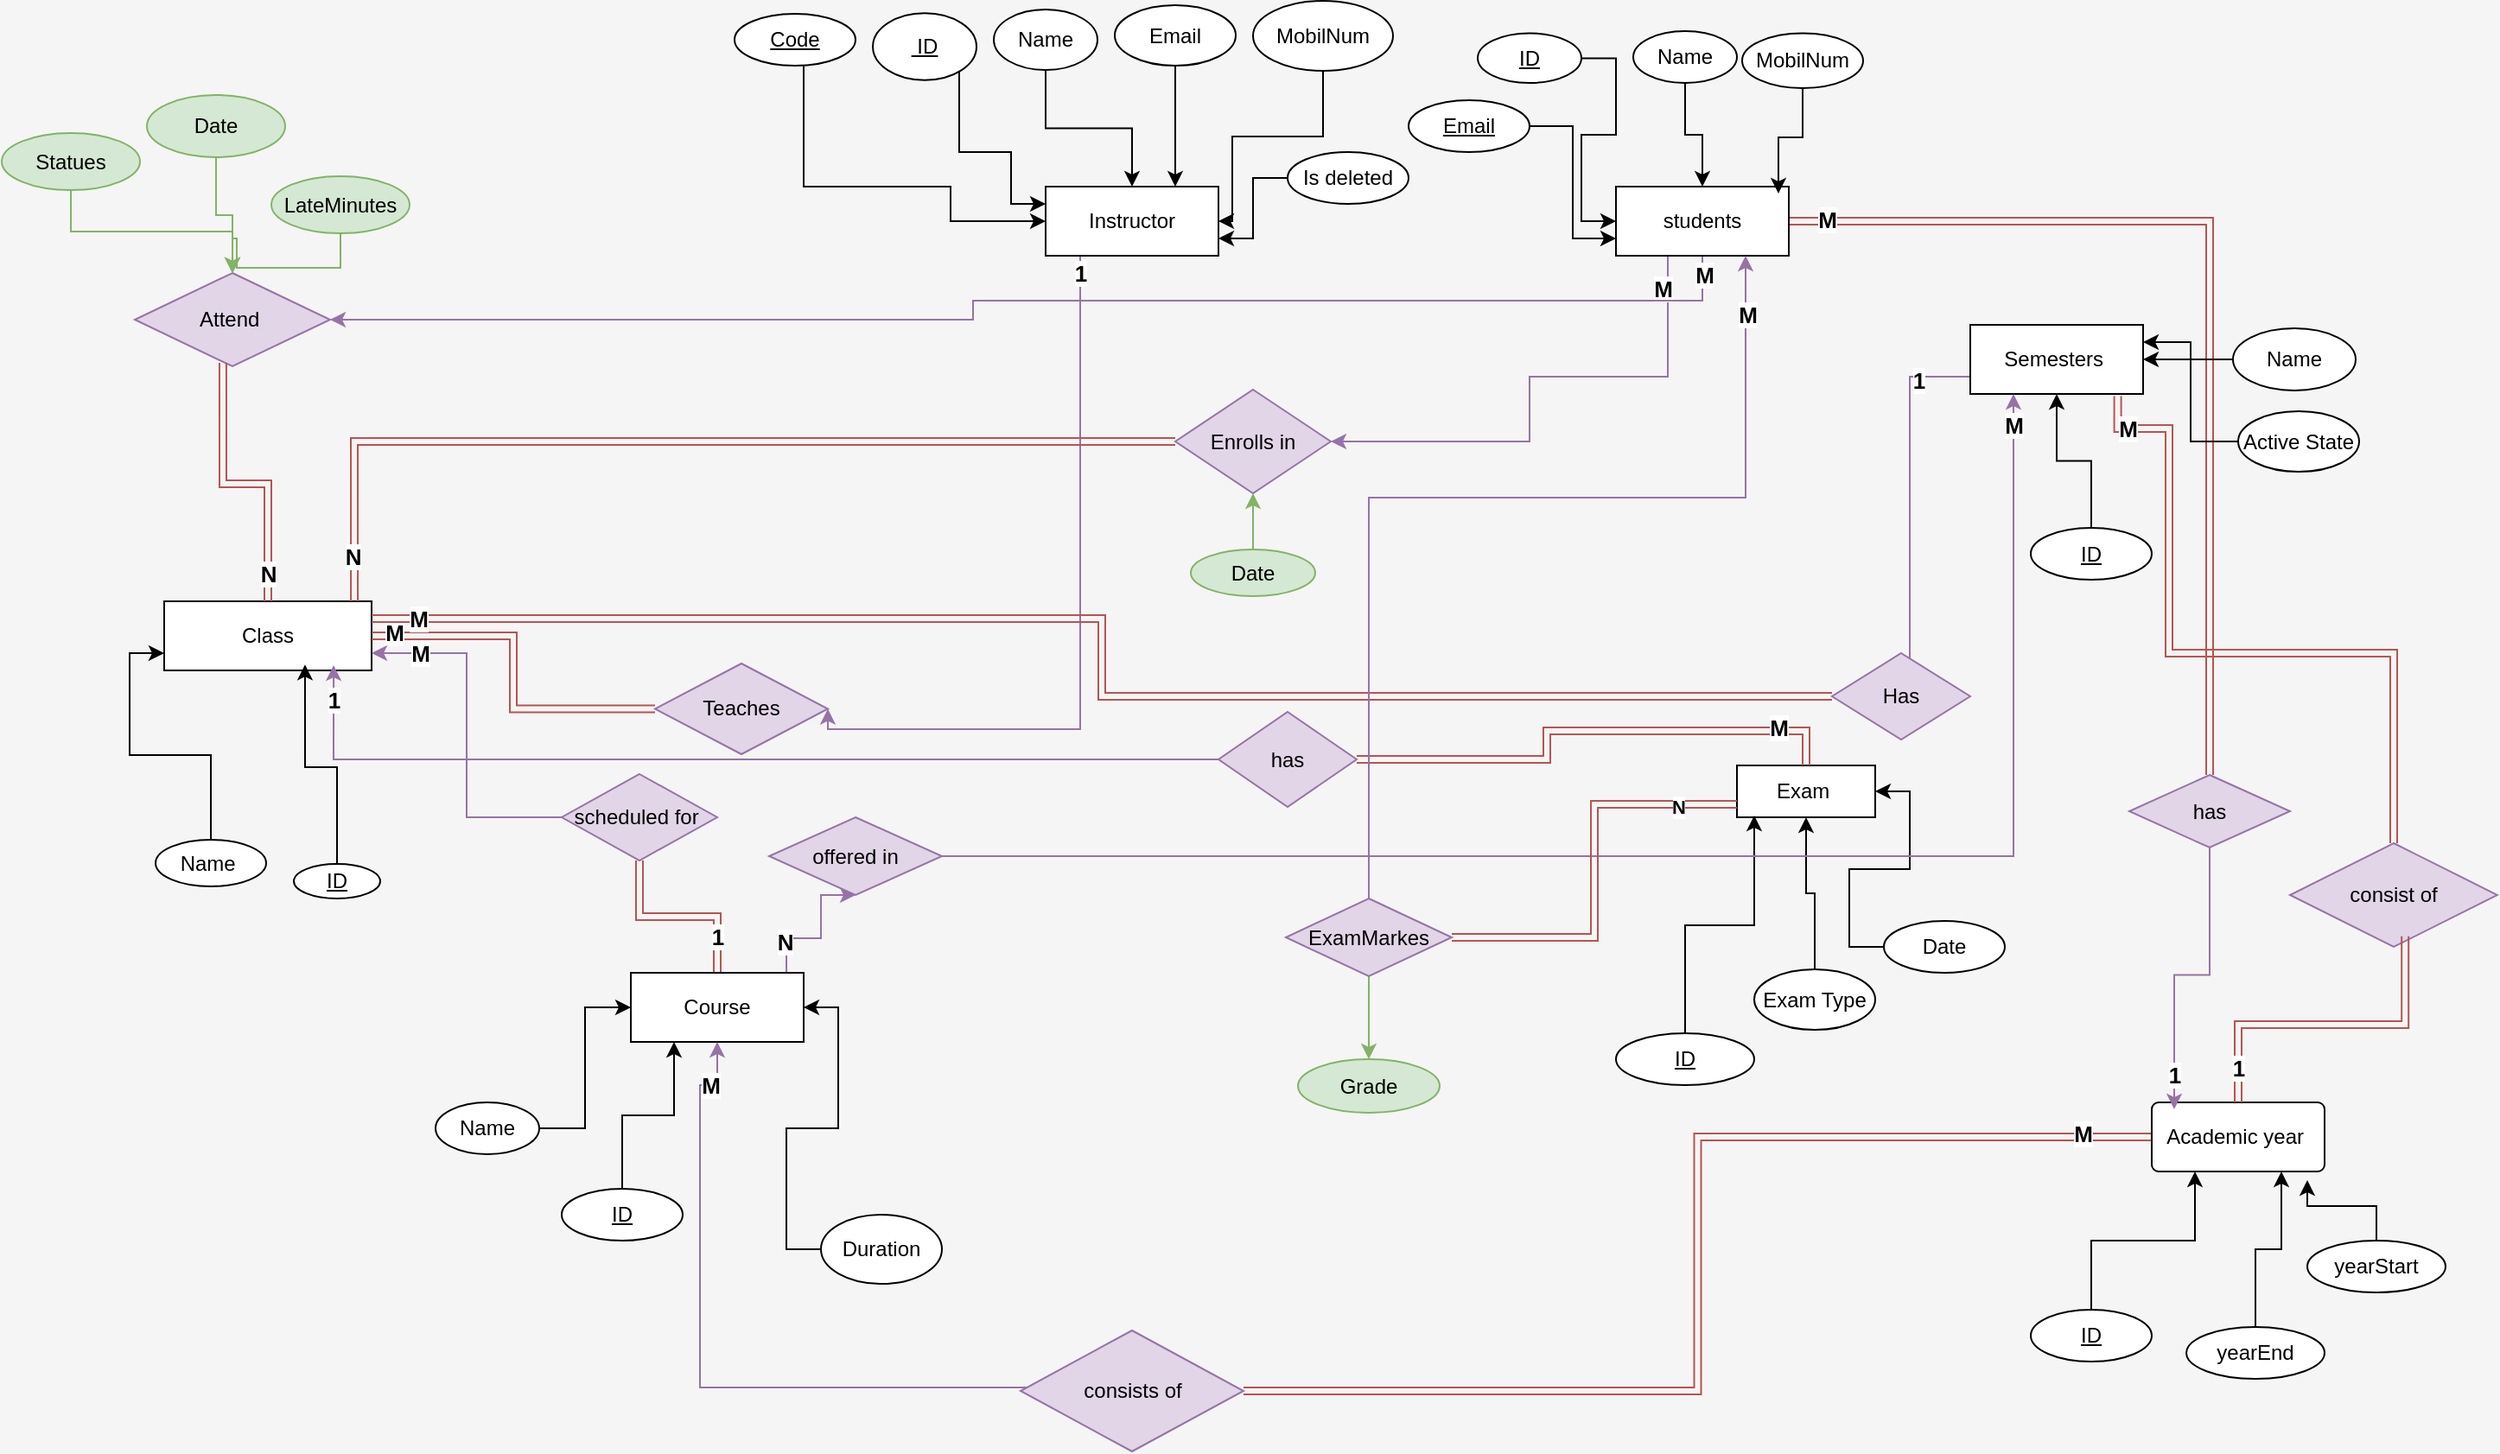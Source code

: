 <mxfile version="26.0.11">
  <diagram id="R2lEEEUBdFMjLlhIrx00" name="Page-1">
    <mxGraphModel dx="1238" dy="413" grid="0" gridSize="10" guides="1" tooltips="1" connect="1" arrows="1" fold="1" page="0" pageScale="1" pageWidth="850" pageHeight="1100" background="#F5F5F5" math="0" shadow="0" extFonts="Permanent Marker^https://fonts.googleapis.com/css?family=Permanent+Marker">
      <root>
        <mxCell id="0" />
        <mxCell id="1" parent="0" />
        <mxCell id="eOG7zWgB_vqXZ_CHqgXf-169" style="edgeStyle=orthogonalEdgeStyle;rounded=0;orthogonalLoop=1;jettySize=auto;html=1;entryX=1;entryY=0.5;entryDx=0;entryDy=0;fillColor=#e1d5e7;strokeColor=#9673a6;" parent="1" source="eOG7zWgB_vqXZ_CHqgXf-1" target="eOG7zWgB_vqXZ_CHqgXf-164" edge="1">
          <mxGeometry relative="1" as="geometry">
            <Array as="points">
              <mxPoint x="230" y="524" />
            </Array>
          </mxGeometry>
        </mxCell>
        <mxCell id="eOG7zWgB_vqXZ_CHqgXf-234" value="&lt;font style=&quot;font-size: 13px;&quot;&gt;&lt;b&gt;1&lt;/b&gt;&lt;/font&gt;" style="edgeLabel;html=1;align=center;verticalAlign=middle;resizable=0;points=[];" parent="eOG7zWgB_vqXZ_CHqgXf-169" vertex="1" connectable="0">
          <mxGeometry x="-0.922" y="3" relative="1" as="geometry">
            <mxPoint x="-3" y="-7" as="offset" />
          </mxGeometry>
        </mxCell>
        <mxCell id="eOG7zWgB_vqXZ_CHqgXf-1" value="Instructor" style="whiteSpace=wrap;html=1;align=center;" parent="1" vertex="1">
          <mxGeometry x="210" y="210" width="100" height="40" as="geometry" />
        </mxCell>
        <mxCell id="eOG7zWgB_vqXZ_CHqgXf-6" style="edgeStyle=orthogonalEdgeStyle;rounded=0;orthogonalLoop=1;jettySize=auto;html=1;entryX=0.5;entryY=0;entryDx=0;entryDy=0;" parent="1" source="eOG7zWgB_vqXZ_CHqgXf-5" target="eOG7zWgB_vqXZ_CHqgXf-1" edge="1">
          <mxGeometry relative="1" as="geometry" />
        </mxCell>
        <mxCell id="eOG7zWgB_vqXZ_CHqgXf-5" value="Name" style="ellipse;whiteSpace=wrap;html=1;align=center;" parent="1" vertex="1">
          <mxGeometry x="180" y="107.5" width="60" height="35" as="geometry" />
        </mxCell>
        <mxCell id="eOG7zWgB_vqXZ_CHqgXf-8" style="edgeStyle=orthogonalEdgeStyle;rounded=0;orthogonalLoop=1;jettySize=auto;html=1;entryX=0.75;entryY=0;entryDx=0;entryDy=0;" parent="1" source="eOG7zWgB_vqXZ_CHqgXf-7" target="eOG7zWgB_vqXZ_CHqgXf-1" edge="1">
          <mxGeometry relative="1" as="geometry" />
        </mxCell>
        <mxCell id="eOG7zWgB_vqXZ_CHqgXf-7" value="Email" style="ellipse;whiteSpace=wrap;html=1;align=center;" parent="1" vertex="1">
          <mxGeometry x="250" y="105" width="70" height="35" as="geometry" />
        </mxCell>
        <mxCell id="eOG7zWgB_vqXZ_CHqgXf-12" style="edgeStyle=orthogonalEdgeStyle;rounded=0;orthogonalLoop=1;jettySize=auto;html=1;entryX=0;entryY=0.5;entryDx=0;entryDy=0;" parent="1" target="eOG7zWgB_vqXZ_CHqgXf-1" edge="1">
          <mxGeometry relative="1" as="geometry">
            <mxPoint x="70" y="140" as="sourcePoint" />
            <Array as="points">
              <mxPoint x="70" y="210" />
              <mxPoint x="155" y="210" />
              <mxPoint x="155" y="230" />
            </Array>
          </mxGeometry>
        </mxCell>
        <mxCell id="eOG7zWgB_vqXZ_CHqgXf-171" style="edgeStyle=orthogonalEdgeStyle;rounded=0;orthogonalLoop=1;jettySize=auto;html=1;fillColor=#e1d5e7;strokeColor=#9673a6;" parent="1" source="eOG7zWgB_vqXZ_CHqgXf-13" target="eOG7zWgB_vqXZ_CHqgXf-145" edge="1">
          <mxGeometry relative="1" as="geometry">
            <Array as="points">
              <mxPoint x="570" y="320" />
              <mxPoint x="490" y="320" />
            </Array>
          </mxGeometry>
        </mxCell>
        <mxCell id="eOG7zWgB_vqXZ_CHqgXf-239" value="&lt;font style=&quot;font-size: 13px;&quot;&gt;&lt;b&gt;M&lt;/b&gt;&lt;/font&gt;" style="edgeLabel;html=1;align=center;verticalAlign=middle;resizable=0;points=[];" parent="eOG7zWgB_vqXZ_CHqgXf-171" vertex="1" connectable="0">
          <mxGeometry x="-0.879" y="-3" relative="1" as="geometry">
            <mxPoint as="offset" />
          </mxGeometry>
        </mxCell>
        <mxCell id="aD6kt0wMqf6Wf5Ckh76Q-10" style="edgeStyle=orthogonalEdgeStyle;rounded=0;orthogonalLoop=1;jettySize=auto;html=1;entryX=1;entryY=0.5;entryDx=0;entryDy=0;fillColor=#e1d5e7;strokeColor=#9673a6;" edge="1" parent="1" source="eOG7zWgB_vqXZ_CHqgXf-13" target="aD6kt0wMqf6Wf5Ckh76Q-5">
          <mxGeometry relative="1" as="geometry">
            <mxPoint x="-139" y="319" as="targetPoint" />
            <Array as="points">
              <mxPoint x="590" y="276" />
              <mxPoint x="168" y="276" />
              <mxPoint x="168" y="287" />
            </Array>
          </mxGeometry>
        </mxCell>
        <mxCell id="aD6kt0wMqf6Wf5Ckh76Q-21" value="&lt;b&gt;&lt;font style=&quot;font-size: 13px;&quot;&gt;M&lt;/font&gt;&lt;/b&gt;" style="edgeLabel;html=1;align=center;verticalAlign=middle;resizable=0;points=[];" vertex="1" connectable="0" parent="aD6kt0wMqf6Wf5Ckh76Q-10">
          <mxGeometry x="-0.974" y="1" relative="1" as="geometry">
            <mxPoint as="offset" />
          </mxGeometry>
        </mxCell>
        <mxCell id="aD6kt0wMqf6Wf5Ckh76Q-54" style="edgeStyle=orthogonalEdgeStyle;rounded=0;orthogonalLoop=1;jettySize=auto;html=1;entryX=0.5;entryY=0;entryDx=0;entryDy=0;fillColor=#f8cecc;strokeColor=#b85450;shape=link;" edge="1" parent="1" source="eOG7zWgB_vqXZ_CHqgXf-13" target="aD6kt0wMqf6Wf5Ckh76Q-50">
          <mxGeometry relative="1" as="geometry" />
        </mxCell>
        <mxCell id="aD6kt0wMqf6Wf5Ckh76Q-57" value="&lt;b&gt;&lt;font style=&quot;font-size: 13px;&quot;&gt;M&lt;/font&gt;&lt;/b&gt;" style="edgeLabel;html=1;align=center;verticalAlign=middle;resizable=0;points=[];" vertex="1" connectable="0" parent="aD6kt0wMqf6Wf5Ckh76Q-54">
          <mxGeometry x="-0.922" y="1" relative="1" as="geometry">
            <mxPoint as="offset" />
          </mxGeometry>
        </mxCell>
        <mxCell id="eOG7zWgB_vqXZ_CHqgXf-13" value="students" style="whiteSpace=wrap;html=1;align=center;" parent="1" vertex="1">
          <mxGeometry x="540" y="210" width="100" height="40" as="geometry" />
        </mxCell>
        <mxCell id="eOG7zWgB_vqXZ_CHqgXf-17" style="edgeStyle=orthogonalEdgeStyle;rounded=0;orthogonalLoop=1;jettySize=auto;html=1;" parent="1" source="eOG7zWgB_vqXZ_CHqgXf-16" target="eOG7zWgB_vqXZ_CHqgXf-13" edge="1">
          <mxGeometry relative="1" as="geometry" />
        </mxCell>
        <mxCell id="eOG7zWgB_vqXZ_CHqgXf-16" value="Name" style="ellipse;whiteSpace=wrap;html=1;align=center;" parent="1" vertex="1">
          <mxGeometry x="550" y="120" width="60" height="30" as="geometry" />
        </mxCell>
        <mxCell id="eOG7zWgB_vqXZ_CHqgXf-183" style="edgeStyle=orthogonalEdgeStyle;rounded=0;orthogonalLoop=1;jettySize=auto;html=1;entryX=0.5;entryY=1;entryDx=0;entryDy=0;fillColor=#f8cecc;strokeColor=#b85450;shape=link;" parent="1" source="eOG7zWgB_vqXZ_CHqgXf-24" target="eOG7zWgB_vqXZ_CHqgXf-182" edge="1">
          <mxGeometry relative="1" as="geometry" />
        </mxCell>
        <mxCell id="eOG7zWgB_vqXZ_CHqgXf-250" value="&lt;span style=&quot;font-size: 13px;&quot;&gt;&lt;b&gt;1&lt;/b&gt;&lt;/span&gt;" style="edgeLabel;html=1;align=center;verticalAlign=middle;resizable=0;points=[];" parent="eOG7zWgB_vqXZ_CHqgXf-183" vertex="1" connectable="0">
          <mxGeometry x="-0.618" y="1" relative="1" as="geometry">
            <mxPoint x="1" as="offset" />
          </mxGeometry>
        </mxCell>
        <mxCell id="eOG7zWgB_vqXZ_CHqgXf-222" style="edgeStyle=orthogonalEdgeStyle;rounded=0;orthogonalLoop=1;jettySize=auto;html=1;entryX=0.5;entryY=1;entryDx=0;entryDy=0;fillColor=#e1d5e7;strokeColor=#9673a6;" parent="1" source="eOG7zWgB_vqXZ_CHqgXf-24" target="eOG7zWgB_vqXZ_CHqgXf-220" edge="1">
          <mxGeometry relative="1" as="geometry">
            <Array as="points">
              <mxPoint x="60" y="645" />
              <mxPoint x="80" y="645" />
            </Array>
          </mxGeometry>
        </mxCell>
        <mxCell id="eOG7zWgB_vqXZ_CHqgXf-253" value="&lt;b&gt;&lt;font style=&quot;font-size: 13px;&quot;&gt;N&lt;/font&gt;&lt;/b&gt;" style="edgeLabel;html=1;align=center;verticalAlign=middle;resizable=0;points=[];" parent="eOG7zWgB_vqXZ_CHqgXf-222" vertex="1" connectable="0">
          <mxGeometry x="-0.564" y="1" relative="1" as="geometry">
            <mxPoint as="offset" />
          </mxGeometry>
        </mxCell>
        <mxCell id="eOG7zWgB_vqXZ_CHqgXf-24" value="Course" style="whiteSpace=wrap;html=1;align=center;" parent="1" vertex="1">
          <mxGeometry x="-30" y="665" width="100" height="40" as="geometry" />
        </mxCell>
        <mxCell id="aD6kt0wMqf6Wf5Ckh76Q-34" style="edgeStyle=orthogonalEdgeStyle;rounded=0;orthogonalLoop=1;jettySize=auto;html=1;entryX=0;entryY=0.5;entryDx=0;entryDy=0;" edge="1" parent="1" source="eOG7zWgB_vqXZ_CHqgXf-27" target="eOG7zWgB_vqXZ_CHqgXf-24">
          <mxGeometry relative="1" as="geometry" />
        </mxCell>
        <mxCell id="eOG7zWgB_vqXZ_CHqgXf-27" value="Name" style="ellipse;whiteSpace=wrap;html=1;align=center;" parent="1" vertex="1">
          <mxGeometry x="-143" y="740" width="60" height="30" as="geometry" />
        </mxCell>
        <mxCell id="eOG7zWgB_vqXZ_CHqgXf-188" style="edgeStyle=orthogonalEdgeStyle;rounded=0;orthogonalLoop=1;jettySize=auto;html=1;entryX=0.5;entryY=0;entryDx=0;entryDy=0;fillColor=#e1d5e7;strokeColor=#9673a6;" parent="1" source="eOG7zWgB_vqXZ_CHqgXf-30" target="eOG7zWgB_vqXZ_CHqgXf-185" edge="1">
          <mxGeometry relative="1" as="geometry">
            <Array as="points">
              <mxPoint x="710" y="320" />
              <mxPoint x="710" y="500" />
              <mxPoint x="705" y="500" />
            </Array>
          </mxGeometry>
        </mxCell>
        <mxCell id="eOG7zWgB_vqXZ_CHqgXf-257" value="&lt;b&gt;&lt;font style=&quot;font-size: 13px;&quot;&gt;1&lt;/font&gt;&lt;/b&gt;" style="edgeLabel;html=1;align=center;verticalAlign=middle;resizable=0;points=[];" parent="eOG7zWgB_vqXZ_CHqgXf-188" vertex="1" connectable="0">
          <mxGeometry x="-0.762" y="2" relative="1" as="geometry">
            <mxPoint x="-2" as="offset" />
          </mxGeometry>
        </mxCell>
        <mxCell id="eOG7zWgB_vqXZ_CHqgXf-30" value="Semesters&amp;nbsp;" style="whiteSpace=wrap;html=1;align=center;" parent="1" vertex="1">
          <mxGeometry x="745" y="290" width="100" height="40" as="geometry" />
        </mxCell>
        <mxCell id="eOG7zWgB_vqXZ_CHqgXf-193" style="edgeStyle=orthogonalEdgeStyle;rounded=0;orthogonalLoop=1;jettySize=auto;html=1;entryX=1;entryY=0.25;entryDx=0;entryDy=0;" parent="1" source="eOG7zWgB_vqXZ_CHqgXf-33" target="eOG7zWgB_vqXZ_CHqgXf-30" edge="1">
          <mxGeometry relative="1" as="geometry" />
        </mxCell>
        <mxCell id="eOG7zWgB_vqXZ_CHqgXf-33" value="Active State" style="ellipse;whiteSpace=wrap;html=1;align=center;" parent="1" vertex="1">
          <mxGeometry x="900" y="340" width="70" height="35" as="geometry" />
        </mxCell>
        <mxCell id="eOG7zWgB_vqXZ_CHqgXf-42" style="edgeStyle=orthogonalEdgeStyle;rounded=0;orthogonalLoop=1;jettySize=auto;html=1;entryX=0;entryY=0.25;entryDx=0;entryDy=0;exitX=0.386;exitY=0.858;exitDx=0;exitDy=0;exitPerimeter=0;" parent="1" source="eOG7zWgB_vqXZ_CHqgXf-41" target="eOG7zWgB_vqXZ_CHqgXf-1" edge="1">
          <mxGeometry relative="1" as="geometry">
            <mxPoint x="140" y="150" as="sourcePoint" />
            <Array as="points">
              <mxPoint x="160" y="137" />
              <mxPoint x="160" y="190" />
              <mxPoint x="190" y="190" />
              <mxPoint x="190" y="220" />
            </Array>
          </mxGeometry>
        </mxCell>
        <mxCell id="eOG7zWgB_vqXZ_CHqgXf-41" value="&amp;nbsp;ID" style="ellipse;whiteSpace=wrap;html=1;align=center;fontStyle=4;" parent="1" vertex="1">
          <mxGeometry x="110" y="109.63" width="60" height="38.75" as="geometry" />
        </mxCell>
        <mxCell id="eOG7zWgB_vqXZ_CHqgXf-44" value="Code" style="ellipse;whiteSpace=wrap;html=1;align=center;fontStyle=4;" parent="1" vertex="1">
          <mxGeometry x="30" y="110" width="70" height="30" as="geometry" />
        </mxCell>
        <mxCell id="eOG7zWgB_vqXZ_CHqgXf-45" value="Class" style="whiteSpace=wrap;html=1;align=center;" parent="1" vertex="1">
          <mxGeometry x="-300" y="450" width="120" height="40" as="geometry" />
        </mxCell>
        <mxCell id="eOG7zWgB_vqXZ_CHqgXf-47" value="ID" style="ellipse;whiteSpace=wrap;html=1;align=center;fontStyle=4;" parent="1" vertex="1">
          <mxGeometry x="-225" y="602" width="50" height="20" as="geometry" />
        </mxCell>
        <mxCell id="eOG7zWgB_vqXZ_CHqgXf-52" style="edgeStyle=orthogonalEdgeStyle;rounded=0;orthogonalLoop=1;jettySize=auto;html=1;entryX=0.25;entryY=1;entryDx=0;entryDy=0;" parent="1" source="eOG7zWgB_vqXZ_CHqgXf-51" target="eOG7zWgB_vqXZ_CHqgXf-24" edge="1">
          <mxGeometry relative="1" as="geometry" />
        </mxCell>
        <mxCell id="eOG7zWgB_vqXZ_CHqgXf-51" value="ID" style="ellipse;whiteSpace=wrap;html=1;align=center;fontStyle=4;" parent="1" vertex="1">
          <mxGeometry x="-70" y="790" width="70" height="30" as="geometry" />
        </mxCell>
        <mxCell id="eOG7zWgB_vqXZ_CHqgXf-177" style="edgeStyle=orthogonalEdgeStyle;rounded=0;orthogonalLoop=1;jettySize=auto;html=1;exitX=0.5;exitY=0;exitDx=0;exitDy=0;" parent="1" source="eOG7zWgB_vqXZ_CHqgXf-55" target="eOG7zWgB_vqXZ_CHqgXf-30" edge="1">
          <mxGeometry relative="1" as="geometry" />
        </mxCell>
        <mxCell id="eOG7zWgB_vqXZ_CHqgXf-55" value="ID" style="ellipse;whiteSpace=wrap;html=1;align=center;fontStyle=4;" parent="1" vertex="1">
          <mxGeometry x="780" y="407.5" width="70" height="30" as="geometry" />
        </mxCell>
        <mxCell id="eOG7zWgB_vqXZ_CHqgXf-58" style="edgeStyle=orthogonalEdgeStyle;rounded=0;orthogonalLoop=1;jettySize=auto;html=1;entryX=0;entryY=0.5;entryDx=0;entryDy=0;" parent="1" source="eOG7zWgB_vqXZ_CHqgXf-57" target="eOG7zWgB_vqXZ_CHqgXf-13" edge="1">
          <mxGeometry relative="1" as="geometry" />
        </mxCell>
        <mxCell id="eOG7zWgB_vqXZ_CHqgXf-57" value="ID" style="ellipse;whiteSpace=wrap;html=1;align=center;fontStyle=4;" parent="1" vertex="1">
          <mxGeometry x="460" y="121.25" width="60" height="28.75" as="geometry" />
        </mxCell>
        <mxCell id="eOG7zWgB_vqXZ_CHqgXf-72" style="edgeStyle=orthogonalEdgeStyle;rounded=0;orthogonalLoop=1;jettySize=auto;html=1;entryX=0;entryY=0.75;entryDx=0;entryDy=0;" parent="1" source="eOG7zWgB_vqXZ_CHqgXf-70" target="eOG7zWgB_vqXZ_CHqgXf-13" edge="1">
          <mxGeometry relative="1" as="geometry" />
        </mxCell>
        <mxCell id="eOG7zWgB_vqXZ_CHqgXf-70" value="Email" style="ellipse;whiteSpace=wrap;html=1;align=center;fontStyle=4;" parent="1" vertex="1">
          <mxGeometry x="420" y="160" width="70" height="30" as="geometry" />
        </mxCell>
        <mxCell id="eOG7zWgB_vqXZ_CHqgXf-76" style="edgeStyle=orthogonalEdgeStyle;rounded=0;orthogonalLoop=1;jettySize=auto;html=1;entryX=1;entryY=0.75;entryDx=0;entryDy=0;" parent="1" source="eOG7zWgB_vqXZ_CHqgXf-75" target="eOG7zWgB_vqXZ_CHqgXf-1" edge="1">
          <mxGeometry relative="1" as="geometry" />
        </mxCell>
        <mxCell id="eOG7zWgB_vqXZ_CHqgXf-75" value="Is deleted" style="ellipse;whiteSpace=wrap;html=1;align=center;" parent="1" vertex="1">
          <mxGeometry x="350" y="190" width="70" height="30" as="geometry" />
        </mxCell>
        <mxCell id="eOG7zWgB_vqXZ_CHqgXf-78" style="edgeStyle=orthogonalEdgeStyle;rounded=0;orthogonalLoop=1;jettySize=auto;html=1;entryX=1;entryY=0.5;entryDx=0;entryDy=0;" parent="1" source="eOG7zWgB_vqXZ_CHqgXf-77" target="eOG7zWgB_vqXZ_CHqgXf-24" edge="1">
          <mxGeometry relative="1" as="geometry" />
        </mxCell>
        <mxCell id="eOG7zWgB_vqXZ_CHqgXf-77" value="Duration" style="ellipse;whiteSpace=wrap;html=1;align=center;" parent="1" vertex="1">
          <mxGeometry x="80" y="805" width="70" height="40" as="geometry" />
        </mxCell>
        <mxCell id="eOG7zWgB_vqXZ_CHqgXf-126" value="Exam&amp;nbsp;" style="whiteSpace=wrap;html=1;align=center;" parent="1" vertex="1">
          <mxGeometry x="610" y="545" width="80" height="30" as="geometry" />
        </mxCell>
        <mxCell id="eOG7zWgB_vqXZ_CHqgXf-128" value="ID" style="ellipse;whiteSpace=wrap;html=1;align=center;fontStyle=4;" parent="1" vertex="1">
          <mxGeometry x="540" y="700" width="80" height="30" as="geometry" />
        </mxCell>
        <mxCell id="eOG7zWgB_vqXZ_CHqgXf-135" style="edgeStyle=orthogonalEdgeStyle;rounded=0;orthogonalLoop=1;jettySize=auto;html=1;" parent="1" source="eOG7zWgB_vqXZ_CHqgXf-134" target="eOG7zWgB_vqXZ_CHqgXf-126" edge="1">
          <mxGeometry relative="1" as="geometry" />
        </mxCell>
        <mxCell id="eOG7zWgB_vqXZ_CHqgXf-134" value="Exam Type" style="ellipse;whiteSpace=wrap;html=1;align=center;" parent="1" vertex="1">
          <mxGeometry x="620" y="663" width="70" height="35" as="geometry" />
        </mxCell>
        <mxCell id="eOG7zWgB_vqXZ_CHqgXf-137" style="edgeStyle=orthogonalEdgeStyle;rounded=0;orthogonalLoop=1;jettySize=auto;html=1;entryX=1;entryY=0.5;entryDx=0;entryDy=0;" parent="1" source="eOG7zWgB_vqXZ_CHqgXf-136" target="eOG7zWgB_vqXZ_CHqgXf-126" edge="1">
          <mxGeometry relative="1" as="geometry" />
        </mxCell>
        <mxCell id="eOG7zWgB_vqXZ_CHqgXf-136" value="Date" style="ellipse;whiteSpace=wrap;html=1;align=center;" parent="1" vertex="1">
          <mxGeometry x="695" y="635" width="70" height="30" as="geometry" />
        </mxCell>
        <mxCell id="eOG7zWgB_vqXZ_CHqgXf-145" value="Enrolls in" style="shape=rhombus;perimeter=rhombusPerimeter;whiteSpace=wrap;html=1;align=center;fillColor=#e1d5e7;strokeColor=#9673a6;" parent="1" vertex="1">
          <mxGeometry x="285" y="327.5" width="90" height="60" as="geometry" />
        </mxCell>
        <mxCell id="eOG7zWgB_vqXZ_CHqgXf-156" style="edgeStyle=orthogonalEdgeStyle;rounded=0;orthogonalLoop=1;jettySize=auto;html=1;entryX=0.125;entryY=0.967;entryDx=0;entryDy=0;entryPerimeter=0;" parent="1" source="eOG7zWgB_vqXZ_CHqgXf-128" target="eOG7zWgB_vqXZ_CHqgXf-126" edge="1">
          <mxGeometry relative="1" as="geometry" />
        </mxCell>
        <mxCell id="eOG7zWgB_vqXZ_CHqgXf-157" style="edgeStyle=orthogonalEdgeStyle;rounded=0;orthogonalLoop=1;jettySize=auto;html=1;exitX=0.5;exitY=1;exitDx=0;exitDy=0;" parent="1" source="eOG7zWgB_vqXZ_CHqgXf-128" target="eOG7zWgB_vqXZ_CHqgXf-128" edge="1">
          <mxGeometry relative="1" as="geometry" />
        </mxCell>
        <mxCell id="eOG7zWgB_vqXZ_CHqgXf-158" style="edgeStyle=orthogonalEdgeStyle;rounded=0;orthogonalLoop=1;jettySize=auto;html=1;exitX=0.5;exitY=1;exitDx=0;exitDy=0;" parent="1" source="eOG7zWgB_vqXZ_CHqgXf-27" target="eOG7zWgB_vqXZ_CHqgXf-27" edge="1">
          <mxGeometry relative="1" as="geometry" />
        </mxCell>
        <mxCell id="eOG7zWgB_vqXZ_CHqgXf-167" style="edgeStyle=orthogonalEdgeStyle;rounded=0;orthogonalLoop=1;jettySize=auto;html=1;entryX=1;entryY=0.5;entryDx=0;entryDy=0;fillColor=#f8cecc;strokeColor=#b85450;shape=link;" parent="1" source="eOG7zWgB_vqXZ_CHqgXf-164" target="eOG7zWgB_vqXZ_CHqgXf-45" edge="1">
          <mxGeometry relative="1" as="geometry" />
        </mxCell>
        <mxCell id="eOG7zWgB_vqXZ_CHqgXf-235" value="&lt;font style=&quot;font-size: 13px;&quot;&gt;&lt;b&gt;M&lt;/b&gt;&lt;/font&gt;" style="edgeLabel;html=1;align=center;verticalAlign=middle;resizable=0;points=[];" parent="eOG7zWgB_vqXZ_CHqgXf-167" vertex="1" connectable="0">
          <mxGeometry x="0.785" y="-1" relative="1" as="geometry">
            <mxPoint x="-10" y="-1" as="offset" />
          </mxGeometry>
        </mxCell>
        <mxCell id="eOG7zWgB_vqXZ_CHqgXf-164" value="Teaches" style="shape=rhombus;perimeter=rhombusPerimeter;whiteSpace=wrap;html=1;align=center;fillColor=#e1d5e7;strokeColor=#9673a6;" parent="1" vertex="1">
          <mxGeometry x="-16" y="486" width="100" height="52.5" as="geometry" />
        </mxCell>
        <mxCell id="eOG7zWgB_vqXZ_CHqgXf-184" style="edgeStyle=orthogonalEdgeStyle;rounded=0;orthogonalLoop=1;jettySize=auto;html=1;entryX=1;entryY=0.75;entryDx=0;entryDy=0;fillColor=#e1d5e7;strokeColor=#9673a6;" parent="1" source="eOG7zWgB_vqXZ_CHqgXf-182" target="eOG7zWgB_vqXZ_CHqgXf-45" edge="1">
          <mxGeometry relative="1" as="geometry" />
        </mxCell>
        <mxCell id="eOG7zWgB_vqXZ_CHqgXf-251" value="&lt;b&gt;&lt;font style=&quot;font-size: 13px;&quot;&gt;M&lt;/font&gt;&lt;/b&gt;" style="edgeLabel;html=1;align=center;verticalAlign=middle;resizable=0;points=[];" parent="eOG7zWgB_vqXZ_CHqgXf-184" vertex="1" connectable="0">
          <mxGeometry x="0.785" y="2" relative="1" as="geometry">
            <mxPoint x="6" y="-2" as="offset" />
          </mxGeometry>
        </mxCell>
        <mxCell id="eOG7zWgB_vqXZ_CHqgXf-182" value="scheduled for&amp;nbsp;" style="shape=rhombus;perimeter=rhombusPerimeter;whiteSpace=wrap;html=1;align=center;fillColor=#e1d5e7;strokeColor=#9673a6;" parent="1" vertex="1">
          <mxGeometry x="-70" y="550" width="90" height="50" as="geometry" />
        </mxCell>
        <mxCell id="eOG7zWgB_vqXZ_CHqgXf-187" style="edgeStyle=orthogonalEdgeStyle;rounded=0;orthogonalLoop=1;jettySize=auto;html=1;entryX=1;entryY=0.25;entryDx=0;entryDy=0;fillColor=#f8cecc;strokeColor=#b85450;shape=link;" parent="1" source="eOG7zWgB_vqXZ_CHqgXf-185" target="eOG7zWgB_vqXZ_CHqgXf-45" edge="1">
          <mxGeometry relative="1" as="geometry">
            <mxPoint x="140" y="550" as="targetPoint" />
          </mxGeometry>
        </mxCell>
        <mxCell id="eOG7zWgB_vqXZ_CHqgXf-256" value="&lt;b&gt;&lt;font style=&quot;font-size: 13px;&quot;&gt;M&lt;/font&gt;&lt;/b&gt;" style="edgeLabel;html=1;align=center;verticalAlign=middle;resizable=0;points=[];" parent="eOG7zWgB_vqXZ_CHqgXf-187" vertex="1" connectable="0">
          <mxGeometry x="0.906" y="-1" relative="1" as="geometry">
            <mxPoint x="-15" y="1" as="offset" />
          </mxGeometry>
        </mxCell>
        <mxCell id="eOG7zWgB_vqXZ_CHqgXf-185" value="Has" style="shape=rhombus;perimeter=rhombusPerimeter;whiteSpace=wrap;html=1;align=center;fillColor=#e1d5e7;strokeColor=#9673a6;" parent="1" vertex="1">
          <mxGeometry x="665" y="480" width="80" height="50" as="geometry" />
        </mxCell>
        <mxCell id="eOG7zWgB_vqXZ_CHqgXf-202" style="edgeStyle=orthogonalEdgeStyle;rounded=0;orthogonalLoop=1;jettySize=auto;html=1;entryX=0.917;entryY=0;entryDx=0;entryDy=0;entryPerimeter=0;fillColor=#f8cecc;strokeColor=#b85450;shape=link;" parent="1" source="eOG7zWgB_vqXZ_CHqgXf-145" target="eOG7zWgB_vqXZ_CHqgXf-45" edge="1">
          <mxGeometry relative="1" as="geometry" />
        </mxCell>
        <mxCell id="eOG7zWgB_vqXZ_CHqgXf-243" value="&lt;b&gt;&lt;font style=&quot;font-size: 13px;&quot;&gt;N&lt;/font&gt;&lt;/b&gt;" style="edgeLabel;html=1;align=center;verticalAlign=middle;resizable=0;points=[];" parent="eOG7zWgB_vqXZ_CHqgXf-202" vertex="1" connectable="0">
          <mxGeometry x="0.907" y="-1" relative="1" as="geometry">
            <mxPoint as="offset" />
          </mxGeometry>
        </mxCell>
        <mxCell id="eOG7zWgB_vqXZ_CHqgXf-215" style="edgeStyle=orthogonalEdgeStyle;rounded=0;orthogonalLoop=1;jettySize=auto;html=1;entryX=0.5;entryY=0;entryDx=0;entryDy=0;fillColor=#f8cecc;strokeColor=#b85450;shape=link;" parent="1" source="eOG7zWgB_vqXZ_CHqgXf-210" target="eOG7zWgB_vqXZ_CHqgXf-126" edge="1">
          <mxGeometry relative="1" as="geometry" />
        </mxCell>
        <mxCell id="eOG7zWgB_vqXZ_CHqgXf-263" value="&lt;b&gt;&lt;font style=&quot;font-size: 13px;&quot;&gt;M&lt;/font&gt;&lt;/b&gt;" style="edgeLabel;html=1;align=center;verticalAlign=middle;resizable=0;points=[];" parent="eOG7zWgB_vqXZ_CHqgXf-215" vertex="1" connectable="0">
          <mxGeometry x="0.751" y="2" relative="1" as="geometry">
            <mxPoint x="1" as="offset" />
          </mxGeometry>
        </mxCell>
        <mxCell id="eOG7zWgB_vqXZ_CHqgXf-210" value="has" style="shape=rhombus;perimeter=rhombusPerimeter;whiteSpace=wrap;html=1;align=center;fillColor=#e1d5e7;strokeColor=#9673a6;" parent="1" vertex="1">
          <mxGeometry x="310" y="514" width="80" height="55" as="geometry" />
        </mxCell>
        <mxCell id="eOG7zWgB_vqXZ_CHqgXf-252" style="edgeStyle=orthogonalEdgeStyle;rounded=0;orthogonalLoop=1;jettySize=auto;html=1;entryX=0.25;entryY=1;entryDx=0;entryDy=0;fillColor=#e1d5e7;strokeColor=#9673a6;" parent="1" source="eOG7zWgB_vqXZ_CHqgXf-220" target="eOG7zWgB_vqXZ_CHqgXf-30" edge="1">
          <mxGeometry relative="1" as="geometry" />
        </mxCell>
        <mxCell id="eOG7zWgB_vqXZ_CHqgXf-254" value="&lt;b&gt;&lt;font style=&quot;font-size: 13px;&quot;&gt;M&lt;/font&gt;&lt;/b&gt;" style="edgeLabel;html=1;align=center;verticalAlign=middle;resizable=0;points=[];" parent="eOG7zWgB_vqXZ_CHqgXf-252" vertex="1" connectable="0">
          <mxGeometry x="0.959" y="-4" relative="1" as="geometry">
            <mxPoint x="-4" as="offset" />
          </mxGeometry>
        </mxCell>
        <mxCell id="eOG7zWgB_vqXZ_CHqgXf-220" value="offered in" style="shape=rhombus;perimeter=rhombusPerimeter;whiteSpace=wrap;html=1;align=center;fillColor=#e1d5e7;strokeColor=#9673a6;" parent="1" vertex="1">
          <mxGeometry x="50" y="575" width="100" height="45" as="geometry" />
        </mxCell>
        <mxCell id="eOG7zWgB_vqXZ_CHqgXf-247" style="edgeStyle=orthogonalEdgeStyle;rounded=0;orthogonalLoop=1;jettySize=auto;html=1;exitX=0.5;exitY=1;exitDx=0;exitDy=0;" parent="1" source="eOG7zWgB_vqXZ_CHqgXf-128" target="eOG7zWgB_vqXZ_CHqgXf-128" edge="1">
          <mxGeometry relative="1" as="geometry" />
        </mxCell>
        <mxCell id="eOG7zWgB_vqXZ_CHqgXf-309" style="edgeStyle=orthogonalEdgeStyle;rounded=0;orthogonalLoop=1;jettySize=auto;html=1;entryX=1;entryY=0.5;entryDx=0;entryDy=0;fillColor=#f8cecc;strokeColor=#b85450;shape=link;" parent="1" source="eOG7zWgB_vqXZ_CHqgXf-293" target="eOG7zWgB_vqXZ_CHqgXf-306" edge="1">
          <mxGeometry relative="1" as="geometry" />
        </mxCell>
        <mxCell id="eOG7zWgB_vqXZ_CHqgXf-311" value="&lt;b&gt;&lt;font style=&quot;font-size: 13px;&quot;&gt;M&lt;/font&gt;&lt;/b&gt;" style="edgeLabel;html=1;align=center;verticalAlign=middle;resizable=0;points=[];" parent="eOG7zWgB_vqXZ_CHqgXf-309" vertex="1" connectable="0">
          <mxGeometry x="-0.88" y="-2" relative="1" as="geometry">
            <mxPoint as="offset" />
          </mxGeometry>
        </mxCell>
        <mxCell id="eOG7zWgB_vqXZ_CHqgXf-293" value="Academic year&amp;nbsp;" style="rounded=1;arcSize=10;whiteSpace=wrap;html=1;align=center;" parent="1" vertex="1">
          <mxGeometry x="850" y="740" width="100" height="40" as="geometry" />
        </mxCell>
        <mxCell id="eOG7zWgB_vqXZ_CHqgXf-295" value="yearStart" style="ellipse;whiteSpace=wrap;html=1;align=center;" parent="1" vertex="1">
          <mxGeometry x="940" y="820" width="80" height="30" as="geometry" />
        </mxCell>
        <mxCell id="eOG7zWgB_vqXZ_CHqgXf-298" style="edgeStyle=orthogonalEdgeStyle;rounded=0;orthogonalLoop=1;jettySize=auto;html=1;entryX=0.25;entryY=1;entryDx=0;entryDy=0;" parent="1" source="eOG7zWgB_vqXZ_CHqgXf-296" target="eOG7zWgB_vqXZ_CHqgXf-293" edge="1">
          <mxGeometry relative="1" as="geometry" />
        </mxCell>
        <mxCell id="eOG7zWgB_vqXZ_CHqgXf-296" value="ID" style="ellipse;whiteSpace=wrap;html=1;align=center;fontStyle=4;" parent="1" vertex="1">
          <mxGeometry x="780" y="860" width="70" height="30" as="geometry" />
        </mxCell>
        <mxCell id="eOG7zWgB_vqXZ_CHqgXf-300" style="edgeStyle=orthogonalEdgeStyle;rounded=0;orthogonalLoop=1;jettySize=auto;html=1;entryX=0.75;entryY=1;entryDx=0;entryDy=0;" parent="1" source="eOG7zWgB_vqXZ_CHqgXf-297" target="eOG7zWgB_vqXZ_CHqgXf-293" edge="1">
          <mxGeometry relative="1" as="geometry" />
        </mxCell>
        <mxCell id="eOG7zWgB_vqXZ_CHqgXf-297" value="yearEnd" style="ellipse;whiteSpace=wrap;html=1;align=center;" parent="1" vertex="1">
          <mxGeometry x="870" y="870" width="80" height="30" as="geometry" />
        </mxCell>
        <mxCell id="eOG7zWgB_vqXZ_CHqgXf-301" style="edgeStyle=orthogonalEdgeStyle;rounded=0;orthogonalLoop=1;jettySize=auto;html=1;entryX=0.9;entryY=1.125;entryDx=0;entryDy=0;entryPerimeter=0;" parent="1" source="eOG7zWgB_vqXZ_CHqgXf-295" target="eOG7zWgB_vqXZ_CHqgXf-293" edge="1">
          <mxGeometry relative="1" as="geometry" />
        </mxCell>
        <mxCell id="eOG7zWgB_vqXZ_CHqgXf-302" value="consist of" style="shape=rhombus;perimeter=rhombusPerimeter;whiteSpace=wrap;html=1;align=center;fillColor=#e1d5e7;strokeColor=#9673a6;" parent="1" vertex="1">
          <mxGeometry x="930" y="590" width="120" height="60" as="geometry" />
        </mxCell>
        <mxCell id="eOG7zWgB_vqXZ_CHqgXf-304" style="edgeStyle=orthogonalEdgeStyle;rounded=0;orthogonalLoop=1;jettySize=auto;html=1;entryX=0.555;entryY=0.897;entryDx=0;entryDy=0;entryPerimeter=0;fillColor=#f8cecc;strokeColor=#b85450;shape=link;" parent="1" source="eOG7zWgB_vqXZ_CHqgXf-293" target="eOG7zWgB_vqXZ_CHqgXf-302" edge="1">
          <mxGeometry relative="1" as="geometry" />
        </mxCell>
        <mxCell id="eOG7zWgB_vqXZ_CHqgXf-312" value="&lt;font style=&quot;font-size: 13px;&quot;&gt;&lt;b&gt;1&lt;/b&gt;&lt;/font&gt;" style="edgeLabel;html=1;align=center;verticalAlign=middle;resizable=0;points=[];" parent="eOG7zWgB_vqXZ_CHqgXf-304" vertex="1" connectable="0">
          <mxGeometry x="-0.747" relative="1" as="geometry">
            <mxPoint y="4" as="offset" />
          </mxGeometry>
        </mxCell>
        <mxCell id="eOG7zWgB_vqXZ_CHqgXf-305" style="edgeStyle=orthogonalEdgeStyle;rounded=0;orthogonalLoop=1;jettySize=auto;html=1;entryX=0.853;entryY=1.03;entryDx=0;entryDy=0;entryPerimeter=0;fillColor=#f8cecc;strokeColor=#b85450;shape=link;" parent="1" source="eOG7zWgB_vqXZ_CHqgXf-302" target="eOG7zWgB_vqXZ_CHqgXf-30" edge="1">
          <mxGeometry relative="1" as="geometry">
            <Array as="points">
              <mxPoint x="990" y="480" />
              <mxPoint x="860" y="480" />
              <mxPoint x="860" y="350" />
              <mxPoint x="830" y="350" />
            </Array>
          </mxGeometry>
        </mxCell>
        <mxCell id="eOG7zWgB_vqXZ_CHqgXf-313" value="&lt;b&gt;&lt;font style=&quot;font-size: 13px;&quot;&gt;M&lt;/font&gt;&lt;/b&gt;" style="edgeLabel;html=1;align=center;verticalAlign=middle;resizable=0;points=[];" parent="eOG7zWgB_vqXZ_CHqgXf-305" vertex="1" connectable="0">
          <mxGeometry x="0.883" relative="1" as="geometry">
            <mxPoint as="offset" />
          </mxGeometry>
        </mxCell>
        <mxCell id="eOG7zWgB_vqXZ_CHqgXf-307" style="edgeStyle=orthogonalEdgeStyle;rounded=0;orthogonalLoop=1;jettySize=auto;html=1;fillColor=#e1d5e7;strokeColor=#9673a6;entryX=0.5;entryY=1;entryDx=0;entryDy=0;" parent="1" source="eOG7zWgB_vqXZ_CHqgXf-306" target="eOG7zWgB_vqXZ_CHqgXf-24" edge="1">
          <mxGeometry relative="1" as="geometry">
            <mxPoint x="-220" y="620" as="targetPoint" />
            <Array as="points">
              <mxPoint x="10" y="905" />
              <mxPoint x="10" y="730" />
              <mxPoint x="20" y="730" />
            </Array>
          </mxGeometry>
        </mxCell>
        <mxCell id="eOG7zWgB_vqXZ_CHqgXf-310" value="&lt;b&gt;&lt;font style=&quot;font-size: 13px;&quot;&gt;M&lt;/font&gt;&lt;/b&gt;" style="edgeLabel;html=1;align=center;verticalAlign=middle;resizable=0;points=[];" parent="eOG7zWgB_vqXZ_CHqgXf-307" vertex="1" connectable="0">
          <mxGeometry x="0.852" relative="1" as="geometry">
            <mxPoint as="offset" />
          </mxGeometry>
        </mxCell>
        <mxCell id="eOG7zWgB_vqXZ_CHqgXf-306" value="consists of" style="shape=rhombus;perimeter=rhombusPerimeter;whiteSpace=wrap;html=1;align=center;fillColor=#e1d5e7;strokeColor=#9673a6;" parent="1" vertex="1">
          <mxGeometry x="195.5" y="872" width="129" height="70" as="geometry" />
        </mxCell>
        <mxCell id="aD6kt0wMqf6Wf5Ckh76Q-2" style="edgeStyle=orthogonalEdgeStyle;rounded=0;orthogonalLoop=1;jettySize=auto;html=1;entryX=1;entryY=0.5;entryDx=0;entryDy=0;" edge="1" parent="1" source="aD6kt0wMqf6Wf5Ckh76Q-1" target="eOG7zWgB_vqXZ_CHqgXf-30">
          <mxGeometry relative="1" as="geometry" />
        </mxCell>
        <mxCell id="aD6kt0wMqf6Wf5Ckh76Q-1" value="Name" style="ellipse;whiteSpace=wrap;html=1;align=center;" vertex="1" parent="1">
          <mxGeometry x="897" y="292" width="71" height="36" as="geometry" />
        </mxCell>
        <mxCell id="aD6kt0wMqf6Wf5Ckh76Q-4" style="edgeStyle=orthogonalEdgeStyle;rounded=0;orthogonalLoop=1;jettySize=auto;html=1;entryX=0;entryY=0.75;entryDx=0;entryDy=0;" edge="1" parent="1" source="aD6kt0wMqf6Wf5Ckh76Q-3" target="eOG7zWgB_vqXZ_CHqgXf-45">
          <mxGeometry relative="1" as="geometry" />
        </mxCell>
        <mxCell id="aD6kt0wMqf6Wf5Ckh76Q-3" value="Name&amp;nbsp;" style="ellipse;whiteSpace=wrap;html=1;align=center;" vertex="1" parent="1">
          <mxGeometry x="-305" y="588" width="64" height="27" as="geometry" />
        </mxCell>
        <mxCell id="aD6kt0wMqf6Wf5Ckh76Q-5" value="Attend&amp;nbsp;" style="shape=rhombus;perimeter=rhombusPerimeter;whiteSpace=wrap;html=1;align=center;fillColor=#e1d5e7;strokeColor=#9673a6;" vertex="1" parent="1">
          <mxGeometry x="-317" y="260" width="113" height="54" as="geometry" />
        </mxCell>
        <mxCell id="aD6kt0wMqf6Wf5Ckh76Q-7" style="edgeStyle=orthogonalEdgeStyle;rounded=0;orthogonalLoop=1;jettySize=auto;html=1;fillColor=#d5e8d4;strokeColor=#82b366;" edge="1" parent="1" source="aD6kt0wMqf6Wf5Ckh76Q-6" target="eOG7zWgB_vqXZ_CHqgXf-145">
          <mxGeometry relative="1" as="geometry" />
        </mxCell>
        <mxCell id="aD6kt0wMqf6Wf5Ckh76Q-6" value="Date" style="ellipse;whiteSpace=wrap;html=1;align=center;fillColor=#d5e8d4;strokeColor=#82b366;" vertex="1" parent="1">
          <mxGeometry x="294" y="420" width="72" height="27" as="geometry" />
        </mxCell>
        <mxCell id="aD6kt0wMqf6Wf5Ckh76Q-8" style="edgeStyle=orthogonalEdgeStyle;rounded=0;orthogonalLoop=1;jettySize=auto;html=1;entryX=0.451;entryY=0.963;entryDx=0;entryDy=0;entryPerimeter=0;fillColor=#f8cecc;strokeColor=#b85450;shape=link;" edge="1" parent="1" source="eOG7zWgB_vqXZ_CHqgXf-45" target="aD6kt0wMqf6Wf5Ckh76Q-5">
          <mxGeometry relative="1" as="geometry" />
        </mxCell>
        <mxCell id="aD6kt0wMqf6Wf5Ckh76Q-20" value="&lt;b&gt;&lt;font style=&quot;font-size: 13px;&quot;&gt;N&lt;/font&gt;&lt;/b&gt;" style="edgeLabel;html=1;align=center;verticalAlign=middle;resizable=0;points=[];" vertex="1" connectable="0" parent="aD6kt0wMqf6Wf5Ckh76Q-8">
          <mxGeometry x="-0.78" relative="1" as="geometry">
            <mxPoint y="2" as="offset" />
          </mxGeometry>
        </mxCell>
        <mxCell id="aD6kt0wMqf6Wf5Ckh76Q-18" style="edgeStyle=orthogonalEdgeStyle;rounded=0;orthogonalLoop=1;jettySize=auto;html=1;entryX=0.5;entryY=0;entryDx=0;entryDy=0;fillColor=#d5e8d4;strokeColor=#82b366;" edge="1" parent="1" source="aD6kt0wMqf6Wf5Ckh76Q-12" target="aD6kt0wMqf6Wf5Ckh76Q-5">
          <mxGeometry relative="1" as="geometry" />
        </mxCell>
        <mxCell id="aD6kt0wMqf6Wf5Ckh76Q-12" value="Statues" style="ellipse;whiteSpace=wrap;html=1;align=center;fillColor=#d5e8d4;strokeColor=#82b366;" vertex="1" parent="1">
          <mxGeometry x="-394" y="179" width="80" height="33" as="geometry" />
        </mxCell>
        <mxCell id="aD6kt0wMqf6Wf5Ckh76Q-16" style="edgeStyle=orthogonalEdgeStyle;rounded=0;orthogonalLoop=1;jettySize=auto;html=1;entryX=0.5;entryY=0;entryDx=0;entryDy=0;fillColor=#d5e8d4;strokeColor=#82b366;" edge="1" parent="1" source="aD6kt0wMqf6Wf5Ckh76Q-13" target="aD6kt0wMqf6Wf5Ckh76Q-5">
          <mxGeometry relative="1" as="geometry" />
        </mxCell>
        <mxCell id="aD6kt0wMqf6Wf5Ckh76Q-13" value="Date" style="ellipse;whiteSpace=wrap;html=1;align=center;fillColor=#d5e8d4;strokeColor=#82b366;" vertex="1" parent="1">
          <mxGeometry x="-310" y="157" width="80" height="36" as="geometry" />
        </mxCell>
        <mxCell id="aD6kt0wMqf6Wf5Ckh76Q-19" style="edgeStyle=orthogonalEdgeStyle;rounded=0;orthogonalLoop=1;jettySize=auto;html=1;entryX=0.5;entryY=0;entryDx=0;entryDy=0;fillColor=#d5e8d4;strokeColor=#82b366;" edge="1" parent="1" source="aD6kt0wMqf6Wf5Ckh76Q-14" target="aD6kt0wMqf6Wf5Ckh76Q-5">
          <mxGeometry relative="1" as="geometry" />
        </mxCell>
        <mxCell id="aD6kt0wMqf6Wf5Ckh76Q-14" value="LateMinutes" style="ellipse;whiteSpace=wrap;html=1;align=center;fillColor=#d5e8d4;strokeColor=#82b366;" vertex="1" parent="1">
          <mxGeometry x="-238" y="204" width="80" height="33" as="geometry" />
        </mxCell>
        <mxCell id="aD6kt0wMqf6Wf5Ckh76Q-24" style="edgeStyle=orthogonalEdgeStyle;rounded=0;orthogonalLoop=1;jettySize=auto;html=1;entryX=0;entryY=0.75;entryDx=0;entryDy=0;shape=link;fillColor=#f8cecc;strokeColor=#b85450;" edge="1" parent="1" source="aD6kt0wMqf6Wf5Ckh76Q-23" target="eOG7zWgB_vqXZ_CHqgXf-126">
          <mxGeometry relative="1" as="geometry" />
        </mxCell>
        <mxCell id="aD6kt0wMqf6Wf5Ckh76Q-28" value="&lt;b&gt;N&lt;/b&gt;" style="edgeLabel;html=1;align=center;verticalAlign=middle;resizable=0;points=[];" vertex="1" connectable="0" parent="aD6kt0wMqf6Wf5Ckh76Q-24">
          <mxGeometry x="0.719" relative="1" as="geometry">
            <mxPoint y="1" as="offset" />
          </mxGeometry>
        </mxCell>
        <mxCell id="aD6kt0wMqf6Wf5Ckh76Q-26" style="edgeStyle=orthogonalEdgeStyle;rounded=0;orthogonalLoop=1;jettySize=auto;html=1;entryX=0.75;entryY=1;entryDx=0;entryDy=0;fillColor=#e1d5e7;strokeColor=#9673a6;" edge="1" parent="1" source="aD6kt0wMqf6Wf5Ckh76Q-23" target="eOG7zWgB_vqXZ_CHqgXf-13">
          <mxGeometry relative="1" as="geometry">
            <Array as="points">
              <mxPoint x="397" y="390" />
              <mxPoint x="615" y="390" />
            </Array>
          </mxGeometry>
        </mxCell>
        <mxCell id="aD6kt0wMqf6Wf5Ckh76Q-27" value="&lt;b&gt;&lt;font style=&quot;font-size: 13px;&quot;&gt;M&lt;/font&gt;&lt;/b&gt;" style="edgeLabel;html=1;align=center;verticalAlign=middle;resizable=0;points=[];" vertex="1" connectable="0" parent="aD6kt0wMqf6Wf5Ckh76Q-26">
          <mxGeometry x="0.885" y="-1" relative="1" as="geometry">
            <mxPoint as="offset" />
          </mxGeometry>
        </mxCell>
        <mxCell id="aD6kt0wMqf6Wf5Ckh76Q-31" style="edgeStyle=orthogonalEdgeStyle;rounded=0;orthogonalLoop=1;jettySize=auto;html=1;fillColor=#d5e8d4;strokeColor=#82b366;" edge="1" parent="1" source="aD6kt0wMqf6Wf5Ckh76Q-23" target="aD6kt0wMqf6Wf5Ckh76Q-29">
          <mxGeometry relative="1" as="geometry" />
        </mxCell>
        <mxCell id="aD6kt0wMqf6Wf5Ckh76Q-23" value="ExamMarkes" style="shape=rhombus;perimeter=rhombusPerimeter;whiteSpace=wrap;html=1;align=center;fillColor=#e1d5e7;strokeColor=#9673a6;" vertex="1" parent="1">
          <mxGeometry x="349" y="622" width="96" height="45" as="geometry" />
        </mxCell>
        <mxCell id="aD6kt0wMqf6Wf5Ckh76Q-29" value="Grade" style="ellipse;whiteSpace=wrap;html=1;align=center;fillColor=#d5e8d4;strokeColor=#82b366;" vertex="1" parent="1">
          <mxGeometry x="356" y="715" width="82" height="31" as="geometry" />
        </mxCell>
        <mxCell id="aD6kt0wMqf6Wf5Ckh76Q-33" style="edgeStyle=orthogonalEdgeStyle;rounded=0;orthogonalLoop=1;jettySize=auto;html=1;entryX=0.679;entryY=0.916;entryDx=0;entryDy=0;entryPerimeter=0;" edge="1" parent="1" source="eOG7zWgB_vqXZ_CHqgXf-47" target="eOG7zWgB_vqXZ_CHqgXf-45">
          <mxGeometry relative="1" as="geometry" />
        </mxCell>
        <mxCell id="aD6kt0wMqf6Wf5Ckh76Q-41" style="edgeStyle=orthogonalEdgeStyle;rounded=0;orthogonalLoop=1;jettySize=auto;html=1;" edge="1" parent="1" source="aD6kt0wMqf6Wf5Ckh76Q-35" target="eOG7zWgB_vqXZ_CHqgXf-1">
          <mxGeometry relative="1" as="geometry">
            <mxPoint x="317.941" y="219.588" as="targetPoint" />
            <Array as="points">
              <mxPoint x="371" y="181" />
              <mxPoint x="318" y="181" />
              <mxPoint x="318" y="230" />
            </Array>
          </mxGeometry>
        </mxCell>
        <mxCell id="aD6kt0wMqf6Wf5Ckh76Q-35" value="MobilNum" style="ellipse;whiteSpace=wrap;html=1;align=center;" vertex="1" parent="1">
          <mxGeometry x="330" y="102.5" width="81" height="40.5" as="geometry" />
        </mxCell>
        <mxCell id="aD6kt0wMqf6Wf5Ckh76Q-36" value="MobilNum" style="ellipse;whiteSpace=wrap;html=1;align=center;" vertex="1" parent="1">
          <mxGeometry x="613" y="121.25" width="70" height="31.75" as="geometry" />
        </mxCell>
        <mxCell id="aD6kt0wMqf6Wf5Ckh76Q-43" style="edgeStyle=orthogonalEdgeStyle;rounded=0;orthogonalLoop=1;jettySize=auto;html=1;entryX=0.817;entryY=0.925;entryDx=0;entryDy=0;entryPerimeter=0;fillColor=#e1d5e7;strokeColor=#9673a6;" edge="1" parent="1" source="eOG7zWgB_vqXZ_CHqgXf-210" target="eOG7zWgB_vqXZ_CHqgXf-45">
          <mxGeometry relative="1" as="geometry">
            <Array as="points">
              <mxPoint x="-202" y="542" />
            </Array>
          </mxGeometry>
        </mxCell>
        <mxCell id="aD6kt0wMqf6Wf5Ckh76Q-44" value="&lt;b&gt;&lt;font style=&quot;font-size: 13px;&quot;&gt;1&lt;/font&gt;&lt;/b&gt;" style="edgeLabel;html=1;align=center;verticalAlign=middle;resizable=0;points=[];" vertex="1" connectable="0" parent="aD6kt0wMqf6Wf5Ckh76Q-43">
          <mxGeometry x="0.93" relative="1" as="geometry">
            <mxPoint as="offset" />
          </mxGeometry>
        </mxCell>
        <mxCell id="aD6kt0wMqf6Wf5Ckh76Q-50" value="has" style="shape=rhombus;perimeter=rhombusPerimeter;whiteSpace=wrap;html=1;align=center;fillColor=#e1d5e7;strokeColor=#9673a6;" vertex="1" parent="1">
          <mxGeometry x="837" y="550.5" width="93" height="42" as="geometry" />
        </mxCell>
        <mxCell id="aD6kt0wMqf6Wf5Ckh76Q-52" style="edgeStyle=orthogonalEdgeStyle;rounded=0;orthogonalLoop=1;jettySize=auto;html=1;entryX=0.94;entryY=0.1;entryDx=0;entryDy=0;entryPerimeter=0;" edge="1" parent="1" source="aD6kt0wMqf6Wf5Ckh76Q-36" target="eOG7zWgB_vqXZ_CHqgXf-13">
          <mxGeometry relative="1" as="geometry" />
        </mxCell>
        <mxCell id="aD6kt0wMqf6Wf5Ckh76Q-56" style="edgeStyle=orthogonalEdgeStyle;rounded=0;orthogonalLoop=1;jettySize=auto;html=1;entryX=0.13;entryY=0.1;entryDx=0;entryDy=0;entryPerimeter=0;fillColor=#e1d5e7;strokeColor=#9673a6;" edge="1" parent="1" source="aD6kt0wMqf6Wf5Ckh76Q-50" target="eOG7zWgB_vqXZ_CHqgXf-293">
          <mxGeometry relative="1" as="geometry" />
        </mxCell>
        <mxCell id="aD6kt0wMqf6Wf5Ckh76Q-58" value="&lt;font style=&quot;font-size: 13px;&quot;&gt;&lt;b&gt;1&lt;/b&gt;&lt;/font&gt;" style="edgeLabel;html=1;align=center;verticalAlign=middle;resizable=0;points=[];" vertex="1" connectable="0" parent="aD6kt0wMqf6Wf5Ckh76Q-56">
          <mxGeometry x="0.744" y="1" relative="1" as="geometry">
            <mxPoint x="-1" y="2" as="offset" />
          </mxGeometry>
        </mxCell>
      </root>
    </mxGraphModel>
  </diagram>
</mxfile>
